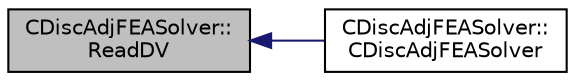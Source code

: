 digraph "CDiscAdjFEASolver::ReadDV"
{
  edge [fontname="Helvetica",fontsize="10",labelfontname="Helvetica",labelfontsize="10"];
  node [fontname="Helvetica",fontsize="10",shape=record];
  rankdir="LR";
  Node220 [label="CDiscAdjFEASolver::\lReadDV",height=0.2,width=0.4,color="black", fillcolor="grey75", style="filled", fontcolor="black"];
  Node220 -> Node221 [dir="back",color="midnightblue",fontsize="10",style="solid",fontname="Helvetica"];
  Node221 [label="CDiscAdjFEASolver::\lCDiscAdjFEASolver",height=0.2,width=0.4,color="black", fillcolor="white", style="filled",URL="$class_c_disc_adj_f_e_a_solver.html#ae74a58b4ee4459687d1c4f4e0d0e15ff"];
}
